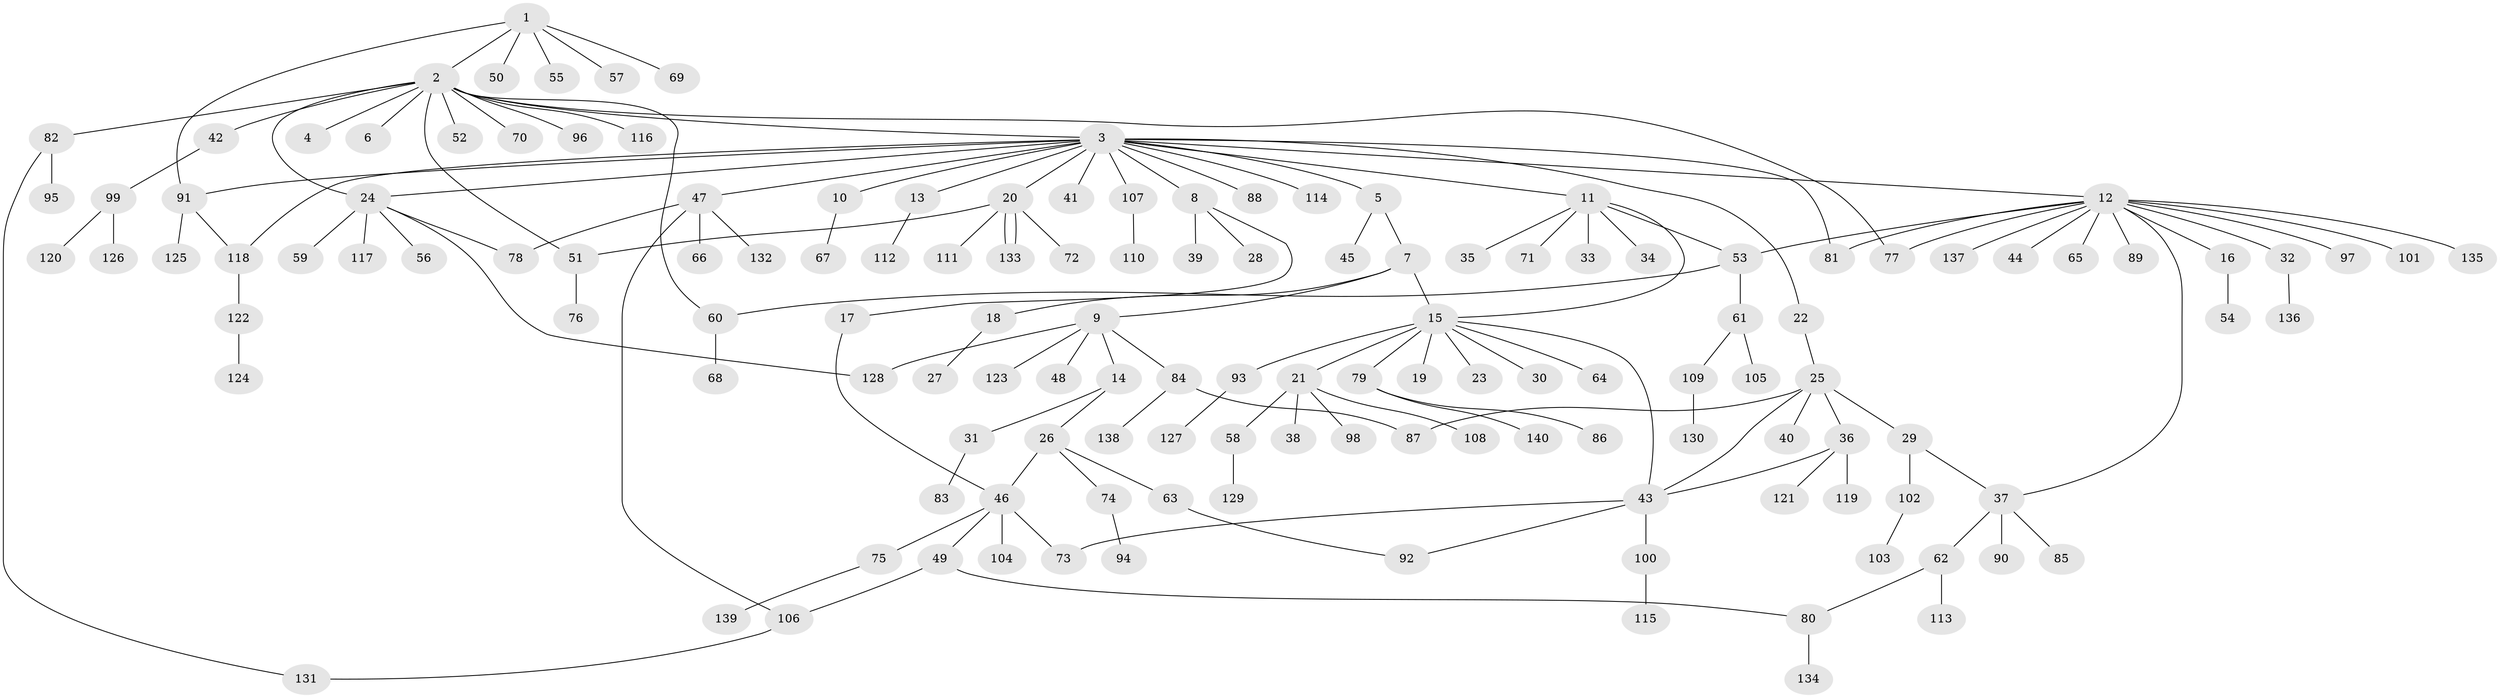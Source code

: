 // Generated by graph-tools (version 1.1) at 2025/25/03/09/25 03:25:59]
// undirected, 140 vertices, 161 edges
graph export_dot {
graph [start="1"]
  node [color=gray90,style=filled];
  1;
  2;
  3;
  4;
  5;
  6;
  7;
  8;
  9;
  10;
  11;
  12;
  13;
  14;
  15;
  16;
  17;
  18;
  19;
  20;
  21;
  22;
  23;
  24;
  25;
  26;
  27;
  28;
  29;
  30;
  31;
  32;
  33;
  34;
  35;
  36;
  37;
  38;
  39;
  40;
  41;
  42;
  43;
  44;
  45;
  46;
  47;
  48;
  49;
  50;
  51;
  52;
  53;
  54;
  55;
  56;
  57;
  58;
  59;
  60;
  61;
  62;
  63;
  64;
  65;
  66;
  67;
  68;
  69;
  70;
  71;
  72;
  73;
  74;
  75;
  76;
  77;
  78;
  79;
  80;
  81;
  82;
  83;
  84;
  85;
  86;
  87;
  88;
  89;
  90;
  91;
  92;
  93;
  94;
  95;
  96;
  97;
  98;
  99;
  100;
  101;
  102;
  103;
  104;
  105;
  106;
  107;
  108;
  109;
  110;
  111;
  112;
  113;
  114;
  115;
  116;
  117;
  118;
  119;
  120;
  121;
  122;
  123;
  124;
  125;
  126;
  127;
  128;
  129;
  130;
  131;
  132;
  133;
  134;
  135;
  136;
  137;
  138;
  139;
  140;
  1 -- 2;
  1 -- 50;
  1 -- 55;
  1 -- 57;
  1 -- 69;
  1 -- 91;
  2 -- 3;
  2 -- 4;
  2 -- 6;
  2 -- 24;
  2 -- 42;
  2 -- 51;
  2 -- 52;
  2 -- 60;
  2 -- 70;
  2 -- 77;
  2 -- 82;
  2 -- 96;
  2 -- 116;
  3 -- 5;
  3 -- 8;
  3 -- 10;
  3 -- 11;
  3 -- 12;
  3 -- 13;
  3 -- 20;
  3 -- 22;
  3 -- 24;
  3 -- 41;
  3 -- 47;
  3 -- 81;
  3 -- 88;
  3 -- 91;
  3 -- 107;
  3 -- 114;
  3 -- 118;
  5 -- 7;
  5 -- 45;
  7 -- 9;
  7 -- 15;
  7 -- 18;
  8 -- 17;
  8 -- 28;
  8 -- 39;
  9 -- 14;
  9 -- 48;
  9 -- 84;
  9 -- 123;
  9 -- 128;
  10 -- 67;
  11 -- 15;
  11 -- 33;
  11 -- 34;
  11 -- 35;
  11 -- 53;
  11 -- 71;
  12 -- 16;
  12 -- 32;
  12 -- 37;
  12 -- 44;
  12 -- 53;
  12 -- 65;
  12 -- 77;
  12 -- 81;
  12 -- 89;
  12 -- 97;
  12 -- 101;
  12 -- 135;
  12 -- 137;
  13 -- 112;
  14 -- 26;
  14 -- 31;
  15 -- 19;
  15 -- 21;
  15 -- 23;
  15 -- 30;
  15 -- 43;
  15 -- 64;
  15 -- 79;
  15 -- 93;
  16 -- 54;
  17 -- 46;
  18 -- 27;
  20 -- 51;
  20 -- 72;
  20 -- 111;
  20 -- 133;
  20 -- 133;
  21 -- 38;
  21 -- 58;
  21 -- 98;
  21 -- 108;
  22 -- 25;
  24 -- 56;
  24 -- 59;
  24 -- 78;
  24 -- 117;
  24 -- 128;
  25 -- 29;
  25 -- 36;
  25 -- 40;
  25 -- 43;
  25 -- 87;
  26 -- 46;
  26 -- 63;
  26 -- 74;
  29 -- 37;
  29 -- 102;
  31 -- 83;
  32 -- 136;
  36 -- 43;
  36 -- 119;
  36 -- 121;
  37 -- 62;
  37 -- 85;
  37 -- 90;
  42 -- 99;
  43 -- 73;
  43 -- 92;
  43 -- 100;
  46 -- 49;
  46 -- 73;
  46 -- 75;
  46 -- 104;
  47 -- 66;
  47 -- 78;
  47 -- 106;
  47 -- 132;
  49 -- 80;
  49 -- 106;
  51 -- 76;
  53 -- 60;
  53 -- 61;
  58 -- 129;
  60 -- 68;
  61 -- 105;
  61 -- 109;
  62 -- 80;
  62 -- 113;
  63 -- 92;
  74 -- 94;
  75 -- 139;
  79 -- 86;
  79 -- 140;
  80 -- 134;
  82 -- 95;
  82 -- 131;
  84 -- 87;
  84 -- 138;
  91 -- 118;
  91 -- 125;
  93 -- 127;
  99 -- 120;
  99 -- 126;
  100 -- 115;
  102 -- 103;
  106 -- 131;
  107 -- 110;
  109 -- 130;
  118 -- 122;
  122 -- 124;
}
